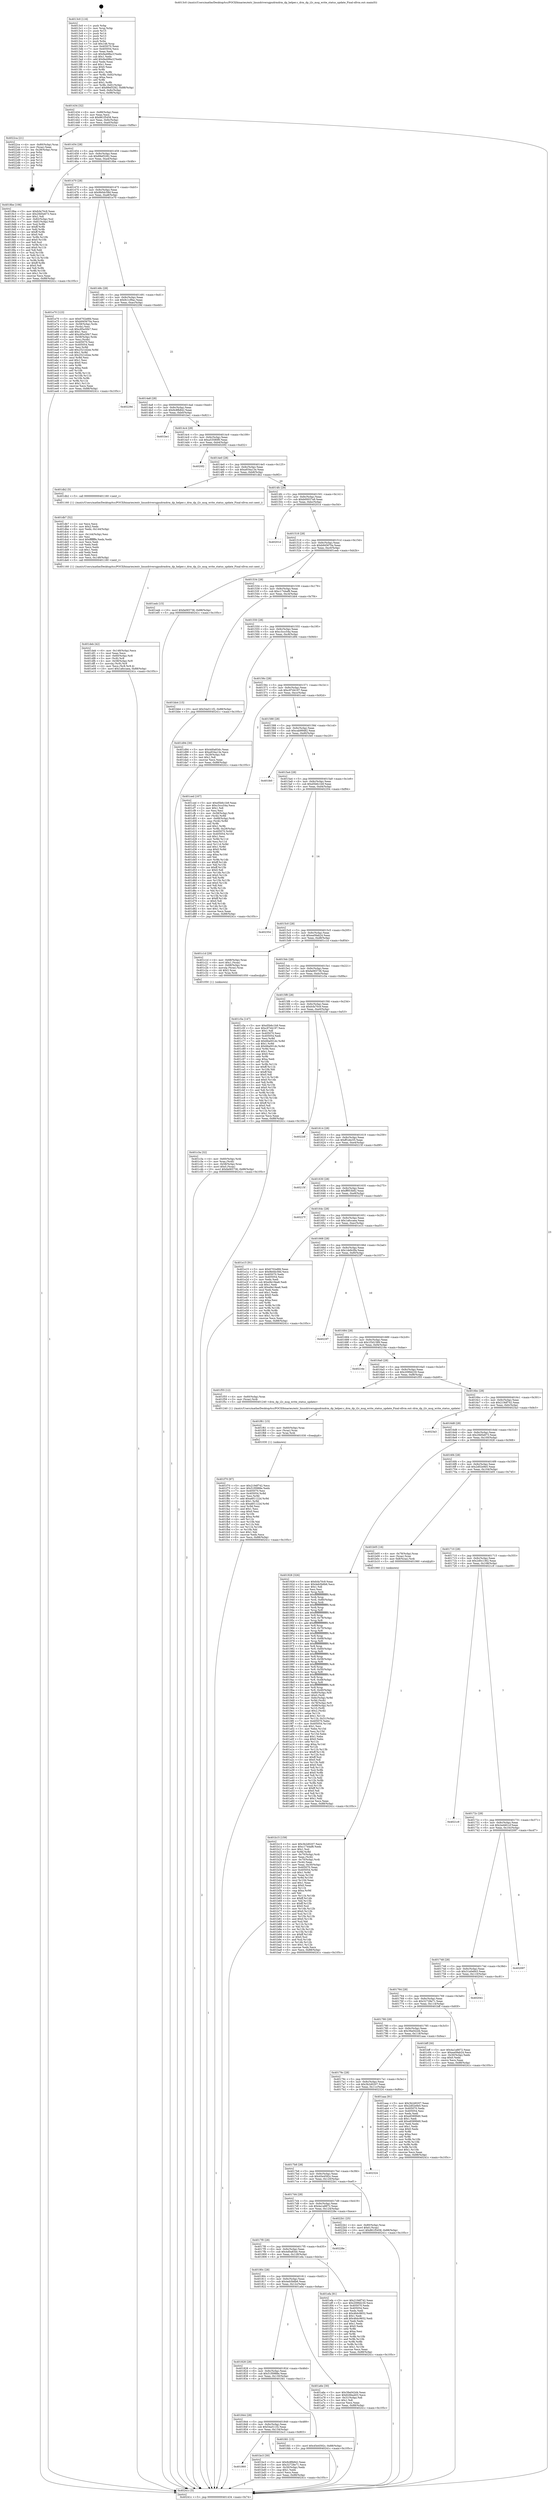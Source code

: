 digraph "0x4013c0" {
  label = "0x4013c0 (/mnt/c/Users/mathe/Desktop/tcc/POCII/binaries/extr_linuxdriversgpudrmdrm_dp_helper.c_drm_dp_i2c_msg_write_status_update_Final-ollvm.out::main(0))"
  labelloc = "t"
  node[shape=record]

  Entry [label="",width=0.3,height=0.3,shape=circle,fillcolor=black,style=filled]
  "0x401434" [label="{
     0x401434 [32]\l
     | [instrs]\l
     &nbsp;&nbsp;0x401434 \<+6\>: mov -0x88(%rbp),%eax\l
     &nbsp;&nbsp;0x40143a \<+2\>: mov %eax,%ecx\l
     &nbsp;&nbsp;0x40143c \<+6\>: sub $0x861f5458,%ecx\l
     &nbsp;&nbsp;0x401442 \<+6\>: mov %eax,-0x9c(%rbp)\l
     &nbsp;&nbsp;0x401448 \<+6\>: mov %ecx,-0xa0(%rbp)\l
     &nbsp;&nbsp;0x40144e \<+6\>: je 00000000004022ca \<main+0xf0a\>\l
  }"]
  "0x4022ca" [label="{
     0x4022ca [21]\l
     | [instrs]\l
     &nbsp;&nbsp;0x4022ca \<+4\>: mov -0x80(%rbp),%rax\l
     &nbsp;&nbsp;0x4022ce \<+2\>: mov (%rax),%eax\l
     &nbsp;&nbsp;0x4022d0 \<+4\>: lea -0x28(%rbp),%rsp\l
     &nbsp;&nbsp;0x4022d4 \<+1\>: pop %rbx\l
     &nbsp;&nbsp;0x4022d5 \<+2\>: pop %r12\l
     &nbsp;&nbsp;0x4022d7 \<+2\>: pop %r13\l
     &nbsp;&nbsp;0x4022d9 \<+2\>: pop %r14\l
     &nbsp;&nbsp;0x4022db \<+2\>: pop %r15\l
     &nbsp;&nbsp;0x4022dd \<+1\>: pop %rbp\l
     &nbsp;&nbsp;0x4022de \<+1\>: ret\l
  }"]
  "0x401454" [label="{
     0x401454 [28]\l
     | [instrs]\l
     &nbsp;&nbsp;0x401454 \<+5\>: jmp 0000000000401459 \<main+0x99\>\l
     &nbsp;&nbsp;0x401459 \<+6\>: mov -0x9c(%rbp),%eax\l
     &nbsp;&nbsp;0x40145f \<+5\>: sub $0x89ef3282,%eax\l
     &nbsp;&nbsp;0x401464 \<+6\>: mov %eax,-0xa4(%rbp)\l
     &nbsp;&nbsp;0x40146a \<+6\>: je 00000000004018be \<main+0x4fe\>\l
  }"]
  Exit [label="",width=0.3,height=0.3,shape=circle,fillcolor=black,style=filled,peripheries=2]
  "0x4018be" [label="{
     0x4018be [106]\l
     | [instrs]\l
     &nbsp;&nbsp;0x4018be \<+5\>: mov $0xfcfa70c9,%eax\l
     &nbsp;&nbsp;0x4018c3 \<+5\>: mov $0x29d5e673,%ecx\l
     &nbsp;&nbsp;0x4018c8 \<+2\>: mov $0x1,%dl\l
     &nbsp;&nbsp;0x4018ca \<+7\>: mov -0x82(%rbp),%sil\l
     &nbsp;&nbsp;0x4018d1 \<+7\>: mov -0x81(%rbp),%dil\l
     &nbsp;&nbsp;0x4018d8 \<+3\>: mov %sil,%r8b\l
     &nbsp;&nbsp;0x4018db \<+4\>: xor $0xff,%r8b\l
     &nbsp;&nbsp;0x4018df \<+3\>: mov %dil,%r9b\l
     &nbsp;&nbsp;0x4018e2 \<+4\>: xor $0xff,%r9b\l
     &nbsp;&nbsp;0x4018e6 \<+3\>: xor $0x0,%dl\l
     &nbsp;&nbsp;0x4018e9 \<+3\>: mov %r8b,%r10b\l
     &nbsp;&nbsp;0x4018ec \<+4\>: and $0x0,%r10b\l
     &nbsp;&nbsp;0x4018f0 \<+3\>: and %dl,%sil\l
     &nbsp;&nbsp;0x4018f3 \<+3\>: mov %r9b,%r11b\l
     &nbsp;&nbsp;0x4018f6 \<+4\>: and $0x0,%r11b\l
     &nbsp;&nbsp;0x4018fa \<+3\>: and %dl,%dil\l
     &nbsp;&nbsp;0x4018fd \<+3\>: or %sil,%r10b\l
     &nbsp;&nbsp;0x401900 \<+3\>: or %dil,%r11b\l
     &nbsp;&nbsp;0x401903 \<+3\>: xor %r11b,%r10b\l
     &nbsp;&nbsp;0x401906 \<+3\>: or %r9b,%r8b\l
     &nbsp;&nbsp;0x401909 \<+4\>: xor $0xff,%r8b\l
     &nbsp;&nbsp;0x40190d \<+3\>: or $0x0,%dl\l
     &nbsp;&nbsp;0x401910 \<+3\>: and %dl,%r8b\l
     &nbsp;&nbsp;0x401913 \<+3\>: or %r8b,%r10b\l
     &nbsp;&nbsp;0x401916 \<+4\>: test $0x1,%r10b\l
     &nbsp;&nbsp;0x40191a \<+3\>: cmovne %ecx,%eax\l
     &nbsp;&nbsp;0x40191d \<+6\>: mov %eax,-0x88(%rbp)\l
     &nbsp;&nbsp;0x401923 \<+5\>: jmp 000000000040241c \<main+0x105c\>\l
  }"]
  "0x401470" [label="{
     0x401470 [28]\l
     | [instrs]\l
     &nbsp;&nbsp;0x401470 \<+5\>: jmp 0000000000401475 \<main+0xb5\>\l
     &nbsp;&nbsp;0x401475 \<+6\>: mov -0x9c(%rbp),%eax\l
     &nbsp;&nbsp;0x40147b \<+5\>: sub $0x9b0dc58d,%eax\l
     &nbsp;&nbsp;0x401480 \<+6\>: mov %eax,-0xa8(%rbp)\l
     &nbsp;&nbsp;0x401486 \<+6\>: je 0000000000401e70 \<main+0xab0\>\l
  }"]
  "0x40241c" [label="{
     0x40241c [5]\l
     | [instrs]\l
     &nbsp;&nbsp;0x40241c \<+5\>: jmp 0000000000401434 \<main+0x74\>\l
  }"]
  "0x4013c0" [label="{
     0x4013c0 [116]\l
     | [instrs]\l
     &nbsp;&nbsp;0x4013c0 \<+1\>: push %rbp\l
     &nbsp;&nbsp;0x4013c1 \<+3\>: mov %rsp,%rbp\l
     &nbsp;&nbsp;0x4013c4 \<+2\>: push %r15\l
     &nbsp;&nbsp;0x4013c6 \<+2\>: push %r14\l
     &nbsp;&nbsp;0x4013c8 \<+2\>: push %r13\l
     &nbsp;&nbsp;0x4013ca \<+2\>: push %r12\l
     &nbsp;&nbsp;0x4013cc \<+1\>: push %rbx\l
     &nbsp;&nbsp;0x4013cd \<+7\>: sub $0x148,%rsp\l
     &nbsp;&nbsp;0x4013d4 \<+7\>: mov 0x405070,%eax\l
     &nbsp;&nbsp;0x4013db \<+7\>: mov 0x405054,%ecx\l
     &nbsp;&nbsp;0x4013e2 \<+2\>: mov %eax,%edx\l
     &nbsp;&nbsp;0x4013e4 \<+6\>: sub $0x9a498a1f,%edx\l
     &nbsp;&nbsp;0x4013ea \<+3\>: sub $0x1,%edx\l
     &nbsp;&nbsp;0x4013ed \<+6\>: add $0x9a498a1f,%edx\l
     &nbsp;&nbsp;0x4013f3 \<+3\>: imul %edx,%eax\l
     &nbsp;&nbsp;0x4013f6 \<+3\>: and $0x1,%eax\l
     &nbsp;&nbsp;0x4013f9 \<+3\>: cmp $0x0,%eax\l
     &nbsp;&nbsp;0x4013fc \<+4\>: sete %r8b\l
     &nbsp;&nbsp;0x401400 \<+4\>: and $0x1,%r8b\l
     &nbsp;&nbsp;0x401404 \<+7\>: mov %r8b,-0x82(%rbp)\l
     &nbsp;&nbsp;0x40140b \<+3\>: cmp $0xa,%ecx\l
     &nbsp;&nbsp;0x40140e \<+4\>: setl %r8b\l
     &nbsp;&nbsp;0x401412 \<+4\>: and $0x1,%r8b\l
     &nbsp;&nbsp;0x401416 \<+7\>: mov %r8b,-0x81(%rbp)\l
     &nbsp;&nbsp;0x40141d \<+10\>: movl $0x89ef3282,-0x88(%rbp)\l
     &nbsp;&nbsp;0x401427 \<+6\>: mov %edi,-0x8c(%rbp)\l
     &nbsp;&nbsp;0x40142d \<+7\>: mov %rsi,-0x98(%rbp)\l
  }"]
  "0x401f70" [label="{
     0x401f70 [97]\l
     | [instrs]\l
     &nbsp;&nbsp;0x401f70 \<+5\>: mov $0x219df742,%ecx\l
     &nbsp;&nbsp;0x401f75 \<+5\>: mov $0x51f0988e,%edx\l
     &nbsp;&nbsp;0x401f7a \<+7\>: mov 0x405070,%esi\l
     &nbsp;&nbsp;0x401f81 \<+8\>: mov 0x405054,%r8d\l
     &nbsp;&nbsp;0x401f89 \<+3\>: mov %esi,%r9d\l
     &nbsp;&nbsp;0x401f8c \<+7\>: add $0xa6f1122d,%r9d\l
     &nbsp;&nbsp;0x401f93 \<+4\>: sub $0x1,%r9d\l
     &nbsp;&nbsp;0x401f97 \<+7\>: sub $0xa6f1122d,%r9d\l
     &nbsp;&nbsp;0x401f9e \<+4\>: imul %r9d,%esi\l
     &nbsp;&nbsp;0x401fa2 \<+3\>: and $0x1,%esi\l
     &nbsp;&nbsp;0x401fa5 \<+3\>: cmp $0x0,%esi\l
     &nbsp;&nbsp;0x401fa8 \<+4\>: sete %r10b\l
     &nbsp;&nbsp;0x401fac \<+4\>: cmp $0xa,%r8d\l
     &nbsp;&nbsp;0x401fb0 \<+4\>: setl %r11b\l
     &nbsp;&nbsp;0x401fb4 \<+3\>: mov %r10b,%bl\l
     &nbsp;&nbsp;0x401fb7 \<+3\>: and %r11b,%bl\l
     &nbsp;&nbsp;0x401fba \<+3\>: xor %r11b,%r10b\l
     &nbsp;&nbsp;0x401fbd \<+3\>: or %r10b,%bl\l
     &nbsp;&nbsp;0x401fc0 \<+3\>: test $0x1,%bl\l
     &nbsp;&nbsp;0x401fc3 \<+3\>: cmovne %edx,%ecx\l
     &nbsp;&nbsp;0x401fc6 \<+6\>: mov %ecx,-0x88(%rbp)\l
     &nbsp;&nbsp;0x401fcc \<+5\>: jmp 000000000040241c \<main+0x105c\>\l
  }"]
  "0x401e70" [label="{
     0x401e70 [123]\l
     | [instrs]\l
     &nbsp;&nbsp;0x401e70 \<+5\>: mov $0x6702e8fd,%eax\l
     &nbsp;&nbsp;0x401e75 \<+5\>: mov $0xb945670a,%ecx\l
     &nbsp;&nbsp;0x401e7a \<+4\>: mov -0x58(%rbp),%rdx\l
     &nbsp;&nbsp;0x401e7e \<+2\>: mov (%rdx),%esi\l
     &nbsp;&nbsp;0x401e80 \<+6\>: sub $0xc85a30b7,%esi\l
     &nbsp;&nbsp;0x401e86 \<+3\>: add $0x1,%esi\l
     &nbsp;&nbsp;0x401e89 \<+6\>: add $0xc85a30b7,%esi\l
     &nbsp;&nbsp;0x401e8f \<+4\>: mov -0x58(%rbp),%rdx\l
     &nbsp;&nbsp;0x401e93 \<+2\>: mov %esi,(%rdx)\l
     &nbsp;&nbsp;0x401e95 \<+7\>: mov 0x405070,%esi\l
     &nbsp;&nbsp;0x401e9c \<+7\>: mov 0x405054,%edi\l
     &nbsp;&nbsp;0x401ea3 \<+3\>: mov %esi,%r8d\l
     &nbsp;&nbsp;0x401ea6 \<+7\>: add $0x2521d2ee,%r8d\l
     &nbsp;&nbsp;0x401ead \<+4\>: sub $0x1,%r8d\l
     &nbsp;&nbsp;0x401eb1 \<+7\>: sub $0x2521d2ee,%r8d\l
     &nbsp;&nbsp;0x401eb8 \<+4\>: imul %r8d,%esi\l
     &nbsp;&nbsp;0x401ebc \<+3\>: and $0x1,%esi\l
     &nbsp;&nbsp;0x401ebf \<+3\>: cmp $0x0,%esi\l
     &nbsp;&nbsp;0x401ec2 \<+4\>: sete %r9b\l
     &nbsp;&nbsp;0x401ec6 \<+3\>: cmp $0xa,%edi\l
     &nbsp;&nbsp;0x401ec9 \<+4\>: setl %r10b\l
     &nbsp;&nbsp;0x401ecd \<+3\>: mov %r9b,%r11b\l
     &nbsp;&nbsp;0x401ed0 \<+3\>: and %r10b,%r11b\l
     &nbsp;&nbsp;0x401ed3 \<+3\>: xor %r10b,%r9b\l
     &nbsp;&nbsp;0x401ed6 \<+3\>: or %r9b,%r11b\l
     &nbsp;&nbsp;0x401ed9 \<+4\>: test $0x1,%r11b\l
     &nbsp;&nbsp;0x401edd \<+3\>: cmovne %ecx,%eax\l
     &nbsp;&nbsp;0x401ee0 \<+6\>: mov %eax,-0x88(%rbp)\l
     &nbsp;&nbsp;0x401ee6 \<+5\>: jmp 000000000040241c \<main+0x105c\>\l
  }"]
  "0x40148c" [label="{
     0x40148c [28]\l
     | [instrs]\l
     &nbsp;&nbsp;0x40148c \<+5\>: jmp 0000000000401491 \<main+0xd1\>\l
     &nbsp;&nbsp;0x401491 \<+6\>: mov -0x9c(%rbp),%eax\l
     &nbsp;&nbsp;0x401497 \<+5\>: sub $0x9c1cf9ac,%eax\l
     &nbsp;&nbsp;0x40149c \<+6\>: mov %eax,-0xac(%rbp)\l
     &nbsp;&nbsp;0x4014a2 \<+6\>: je 000000000040229d \<main+0xedd\>\l
  }"]
  "0x401f61" [label="{
     0x401f61 [15]\l
     | [instrs]\l
     &nbsp;&nbsp;0x401f61 \<+4\>: mov -0x60(%rbp),%rax\l
     &nbsp;&nbsp;0x401f65 \<+3\>: mov (%rax),%rax\l
     &nbsp;&nbsp;0x401f68 \<+3\>: mov %rax,%rdi\l
     &nbsp;&nbsp;0x401f6b \<+5\>: call 0000000000401030 \<free@plt\>\l
     | [calls]\l
     &nbsp;&nbsp;0x401030 \{1\} (unknown)\l
  }"]
  "0x40229d" [label="{
     0x40229d\l
  }", style=dashed]
  "0x4014a8" [label="{
     0x4014a8 [28]\l
     | [instrs]\l
     &nbsp;&nbsp;0x4014a8 \<+5\>: jmp 00000000004014ad \<main+0xed\>\l
     &nbsp;&nbsp;0x4014ad \<+6\>: mov -0x9c(%rbp),%eax\l
     &nbsp;&nbsp;0x4014b3 \<+5\>: sub $0x9c8fb842,%eax\l
     &nbsp;&nbsp;0x4014b8 \<+6\>: mov %eax,-0xb0(%rbp)\l
     &nbsp;&nbsp;0x4014be \<+6\>: je 0000000000401be1 \<main+0x821\>\l
  }"]
  "0x401deb" [label="{
     0x401deb [42]\l
     | [instrs]\l
     &nbsp;&nbsp;0x401deb \<+6\>: mov -0x148(%rbp),%ecx\l
     &nbsp;&nbsp;0x401df1 \<+3\>: imul %eax,%ecx\l
     &nbsp;&nbsp;0x401df4 \<+4\>: mov -0x60(%rbp),%r8\l
     &nbsp;&nbsp;0x401df8 \<+3\>: mov (%r8),%r8\l
     &nbsp;&nbsp;0x401dfb \<+4\>: mov -0x58(%rbp),%r9\l
     &nbsp;&nbsp;0x401dff \<+3\>: movslq (%r9),%r9\l
     &nbsp;&nbsp;0x401e02 \<+4\>: mov %ecx,(%r8,%r9,4)\l
     &nbsp;&nbsp;0x401e06 \<+10\>: movl $0x1a6ccaea,-0x88(%rbp)\l
     &nbsp;&nbsp;0x401e10 \<+5\>: jmp 000000000040241c \<main+0x105c\>\l
  }"]
  "0x401be1" [label="{
     0x401be1\l
  }", style=dashed]
  "0x4014c4" [label="{
     0x4014c4 [28]\l
     | [instrs]\l
     &nbsp;&nbsp;0x4014c4 \<+5\>: jmp 00000000004014c9 \<main+0x109\>\l
     &nbsp;&nbsp;0x4014c9 \<+6\>: mov -0x9c(%rbp),%eax\l
     &nbsp;&nbsp;0x4014cf \<+5\>: sub $0xa53580f0,%eax\l
     &nbsp;&nbsp;0x4014d4 \<+6\>: mov %eax,-0xb4(%rbp)\l
     &nbsp;&nbsp;0x4014da \<+6\>: je 00000000004020f2 \<main+0xd32\>\l
  }"]
  "0x401db7" [label="{
     0x401db7 [52]\l
     | [instrs]\l
     &nbsp;&nbsp;0x401db7 \<+2\>: xor %ecx,%ecx\l
     &nbsp;&nbsp;0x401db9 \<+5\>: mov $0x2,%edx\l
     &nbsp;&nbsp;0x401dbe \<+6\>: mov %edx,-0x144(%rbp)\l
     &nbsp;&nbsp;0x401dc4 \<+1\>: cltd\l
     &nbsp;&nbsp;0x401dc5 \<+6\>: mov -0x144(%rbp),%esi\l
     &nbsp;&nbsp;0x401dcb \<+2\>: idiv %esi\l
     &nbsp;&nbsp;0x401dcd \<+6\>: imul $0xfffffffe,%edx,%edx\l
     &nbsp;&nbsp;0x401dd3 \<+2\>: mov %ecx,%edi\l
     &nbsp;&nbsp;0x401dd5 \<+2\>: sub %edx,%edi\l
     &nbsp;&nbsp;0x401dd7 \<+2\>: mov %ecx,%edx\l
     &nbsp;&nbsp;0x401dd9 \<+3\>: sub $0x1,%edx\l
     &nbsp;&nbsp;0x401ddc \<+2\>: add %edx,%edi\l
     &nbsp;&nbsp;0x401dde \<+2\>: sub %edi,%ecx\l
     &nbsp;&nbsp;0x401de0 \<+6\>: mov %ecx,-0x148(%rbp)\l
     &nbsp;&nbsp;0x401de6 \<+5\>: call 0000000000401160 \<next_i\>\l
     | [calls]\l
     &nbsp;&nbsp;0x401160 \{1\} (/mnt/c/Users/mathe/Desktop/tcc/POCII/binaries/extr_linuxdriversgpudrmdrm_dp_helper.c_drm_dp_i2c_msg_write_status_update_Final-ollvm.out::next_i)\l
  }"]
  "0x4020f2" [label="{
     0x4020f2\l
  }", style=dashed]
  "0x4014e0" [label="{
     0x4014e0 [28]\l
     | [instrs]\l
     &nbsp;&nbsp;0x4014e0 \<+5\>: jmp 00000000004014e5 \<main+0x125\>\l
     &nbsp;&nbsp;0x4014e5 \<+6\>: mov -0x9c(%rbp),%eax\l
     &nbsp;&nbsp;0x4014eb \<+5\>: sub $0xa934a13e,%eax\l
     &nbsp;&nbsp;0x4014f0 \<+6\>: mov %eax,-0xb8(%rbp)\l
     &nbsp;&nbsp;0x4014f6 \<+6\>: je 0000000000401db2 \<main+0x9f2\>\l
  }"]
  "0x401c3a" [label="{
     0x401c3a [32]\l
     | [instrs]\l
     &nbsp;&nbsp;0x401c3a \<+4\>: mov -0x60(%rbp),%rdi\l
     &nbsp;&nbsp;0x401c3e \<+3\>: mov %rax,(%rdi)\l
     &nbsp;&nbsp;0x401c41 \<+4\>: mov -0x58(%rbp),%rax\l
     &nbsp;&nbsp;0x401c45 \<+6\>: movl $0x0,(%rax)\l
     &nbsp;&nbsp;0x401c4b \<+10\>: movl $0xfa065736,-0x88(%rbp)\l
     &nbsp;&nbsp;0x401c55 \<+5\>: jmp 000000000040241c \<main+0x105c\>\l
  }"]
  "0x401db2" [label="{
     0x401db2 [5]\l
     | [instrs]\l
     &nbsp;&nbsp;0x401db2 \<+5\>: call 0000000000401160 \<next_i\>\l
     | [calls]\l
     &nbsp;&nbsp;0x401160 \{1\} (/mnt/c/Users/mathe/Desktop/tcc/POCII/binaries/extr_linuxdriversgpudrmdrm_dp_helper.c_drm_dp_i2c_msg_write_status_update_Final-ollvm.out::next_i)\l
  }"]
  "0x4014fc" [label="{
     0x4014fc [28]\l
     | [instrs]\l
     &nbsp;&nbsp;0x4014fc \<+5\>: jmp 0000000000401501 \<main+0x141\>\l
     &nbsp;&nbsp;0x401501 \<+6\>: mov -0x9c(%rbp),%eax\l
     &nbsp;&nbsp;0x401507 \<+5\>: sub $0xb00037a9,%eax\l
     &nbsp;&nbsp;0x40150c \<+6\>: mov %eax,-0xbc(%rbp)\l
     &nbsp;&nbsp;0x401512 \<+6\>: je 000000000040201d \<main+0xc5d\>\l
  }"]
  "0x401860" [label="{
     0x401860\l
  }", style=dashed]
  "0x40201d" [label="{
     0x40201d\l
  }", style=dashed]
  "0x401518" [label="{
     0x401518 [28]\l
     | [instrs]\l
     &nbsp;&nbsp;0x401518 \<+5\>: jmp 000000000040151d \<main+0x15d\>\l
     &nbsp;&nbsp;0x40151d \<+6\>: mov -0x9c(%rbp),%eax\l
     &nbsp;&nbsp;0x401523 \<+5\>: sub $0xb945670a,%eax\l
     &nbsp;&nbsp;0x401528 \<+6\>: mov %eax,-0xc0(%rbp)\l
     &nbsp;&nbsp;0x40152e \<+6\>: je 0000000000401eeb \<main+0xb2b\>\l
  }"]
  "0x401bc3" [label="{
     0x401bc3 [30]\l
     | [instrs]\l
     &nbsp;&nbsp;0x401bc3 \<+5\>: mov $0x9c8fb842,%eax\l
     &nbsp;&nbsp;0x401bc8 \<+5\>: mov $0x32728e71,%ecx\l
     &nbsp;&nbsp;0x401bcd \<+3\>: mov -0x30(%rbp),%edx\l
     &nbsp;&nbsp;0x401bd0 \<+3\>: cmp $0x1,%edx\l
     &nbsp;&nbsp;0x401bd3 \<+3\>: cmovl %ecx,%eax\l
     &nbsp;&nbsp;0x401bd6 \<+6\>: mov %eax,-0x88(%rbp)\l
     &nbsp;&nbsp;0x401bdc \<+5\>: jmp 000000000040241c \<main+0x105c\>\l
  }"]
  "0x401eeb" [label="{
     0x401eeb [15]\l
     | [instrs]\l
     &nbsp;&nbsp;0x401eeb \<+10\>: movl $0xfa065736,-0x88(%rbp)\l
     &nbsp;&nbsp;0x401ef5 \<+5\>: jmp 000000000040241c \<main+0x105c\>\l
  }"]
  "0x401534" [label="{
     0x401534 [28]\l
     | [instrs]\l
     &nbsp;&nbsp;0x401534 \<+5\>: jmp 0000000000401539 \<main+0x179\>\l
     &nbsp;&nbsp;0x401539 \<+6\>: mov -0x9c(%rbp),%eax\l
     &nbsp;&nbsp;0x40153f \<+5\>: sub $0xc1744af8,%eax\l
     &nbsp;&nbsp;0x401544 \<+6\>: mov %eax,-0xc4(%rbp)\l
     &nbsp;&nbsp;0x40154a \<+6\>: je 0000000000401bb4 \<main+0x7f4\>\l
  }"]
  "0x401844" [label="{
     0x401844 [28]\l
     | [instrs]\l
     &nbsp;&nbsp;0x401844 \<+5\>: jmp 0000000000401849 \<main+0x489\>\l
     &nbsp;&nbsp;0x401849 \<+6\>: mov -0x9c(%rbp),%eax\l
     &nbsp;&nbsp;0x40184f \<+5\>: sub $0x54a511f2,%eax\l
     &nbsp;&nbsp;0x401854 \<+6\>: mov %eax,-0x134(%rbp)\l
     &nbsp;&nbsp;0x40185a \<+6\>: je 0000000000401bc3 \<main+0x803\>\l
  }"]
  "0x401bb4" [label="{
     0x401bb4 [15]\l
     | [instrs]\l
     &nbsp;&nbsp;0x401bb4 \<+10\>: movl $0x54a511f2,-0x88(%rbp)\l
     &nbsp;&nbsp;0x401bbe \<+5\>: jmp 000000000040241c \<main+0x105c\>\l
  }"]
  "0x401550" [label="{
     0x401550 [28]\l
     | [instrs]\l
     &nbsp;&nbsp;0x401550 \<+5\>: jmp 0000000000401555 \<main+0x195\>\l
     &nbsp;&nbsp;0x401555 \<+6\>: mov -0x9c(%rbp),%eax\l
     &nbsp;&nbsp;0x40155b \<+5\>: sub $0xc3ccc54a,%eax\l
     &nbsp;&nbsp;0x401560 \<+6\>: mov %eax,-0xc8(%rbp)\l
     &nbsp;&nbsp;0x401566 \<+6\>: je 0000000000401d94 \<main+0x9d4\>\l
  }"]
  "0x401fd1" [label="{
     0x401fd1 [15]\l
     | [instrs]\l
     &nbsp;&nbsp;0x401fd1 \<+10\>: movl $0x45e4592c,-0x88(%rbp)\l
     &nbsp;&nbsp;0x401fdb \<+5\>: jmp 000000000040241c \<main+0x105c\>\l
  }"]
  "0x401d94" [label="{
     0x401d94 [30]\l
     | [instrs]\l
     &nbsp;&nbsp;0x401d94 \<+5\>: mov $0x4d0a83dc,%eax\l
     &nbsp;&nbsp;0x401d99 \<+5\>: mov $0xa934a13e,%ecx\l
     &nbsp;&nbsp;0x401d9e \<+3\>: mov -0x29(%rbp),%dl\l
     &nbsp;&nbsp;0x401da1 \<+3\>: test $0x1,%dl\l
     &nbsp;&nbsp;0x401da4 \<+3\>: cmovne %ecx,%eax\l
     &nbsp;&nbsp;0x401da7 \<+6\>: mov %eax,-0x88(%rbp)\l
     &nbsp;&nbsp;0x401dad \<+5\>: jmp 000000000040241c \<main+0x105c\>\l
  }"]
  "0x40156c" [label="{
     0x40156c [28]\l
     | [instrs]\l
     &nbsp;&nbsp;0x40156c \<+5\>: jmp 0000000000401571 \<main+0x1b1\>\l
     &nbsp;&nbsp;0x401571 \<+6\>: mov -0x9c(%rbp),%eax\l
     &nbsp;&nbsp;0x401577 \<+5\>: sub $0xc97d4197,%eax\l
     &nbsp;&nbsp;0x40157c \<+6\>: mov %eax,-0xcc(%rbp)\l
     &nbsp;&nbsp;0x401582 \<+6\>: je 0000000000401ced \<main+0x92d\>\l
  }"]
  "0x401b15" [label="{
     0x401b15 [159]\l
     | [instrs]\l
     &nbsp;&nbsp;0x401b15 \<+5\>: mov $0x3b2d0207,%ecx\l
     &nbsp;&nbsp;0x401b1a \<+5\>: mov $0xc1744af8,%edx\l
     &nbsp;&nbsp;0x401b1f \<+3\>: mov $0x1,%sil\l
     &nbsp;&nbsp;0x401b22 \<+3\>: xor %r8d,%r8d\l
     &nbsp;&nbsp;0x401b25 \<+4\>: mov -0x70(%rbp),%rdi\l
     &nbsp;&nbsp;0x401b29 \<+2\>: mov %eax,(%rdi)\l
     &nbsp;&nbsp;0x401b2b \<+4\>: mov -0x70(%rbp),%rdi\l
     &nbsp;&nbsp;0x401b2f \<+2\>: mov (%rdi),%eax\l
     &nbsp;&nbsp;0x401b31 \<+3\>: mov %eax,-0x30(%rbp)\l
     &nbsp;&nbsp;0x401b34 \<+7\>: mov 0x405070,%eax\l
     &nbsp;&nbsp;0x401b3b \<+8\>: mov 0x405054,%r9d\l
     &nbsp;&nbsp;0x401b43 \<+4\>: sub $0x1,%r8d\l
     &nbsp;&nbsp;0x401b47 \<+3\>: mov %eax,%r10d\l
     &nbsp;&nbsp;0x401b4a \<+3\>: add %r8d,%r10d\l
     &nbsp;&nbsp;0x401b4d \<+4\>: imul %r10d,%eax\l
     &nbsp;&nbsp;0x401b51 \<+3\>: and $0x1,%eax\l
     &nbsp;&nbsp;0x401b54 \<+3\>: cmp $0x0,%eax\l
     &nbsp;&nbsp;0x401b57 \<+4\>: sete %r11b\l
     &nbsp;&nbsp;0x401b5b \<+4\>: cmp $0xa,%r9d\l
     &nbsp;&nbsp;0x401b5f \<+3\>: setl %bl\l
     &nbsp;&nbsp;0x401b62 \<+3\>: mov %r11b,%r14b\l
     &nbsp;&nbsp;0x401b65 \<+4\>: xor $0xff,%r14b\l
     &nbsp;&nbsp;0x401b69 \<+3\>: mov %bl,%r15b\l
     &nbsp;&nbsp;0x401b6c \<+4\>: xor $0xff,%r15b\l
     &nbsp;&nbsp;0x401b70 \<+4\>: xor $0x0,%sil\l
     &nbsp;&nbsp;0x401b74 \<+3\>: mov %r14b,%r12b\l
     &nbsp;&nbsp;0x401b77 \<+4\>: and $0x0,%r12b\l
     &nbsp;&nbsp;0x401b7b \<+3\>: and %sil,%r11b\l
     &nbsp;&nbsp;0x401b7e \<+3\>: mov %r15b,%r13b\l
     &nbsp;&nbsp;0x401b81 \<+4\>: and $0x0,%r13b\l
     &nbsp;&nbsp;0x401b85 \<+3\>: and %sil,%bl\l
     &nbsp;&nbsp;0x401b88 \<+3\>: or %r11b,%r12b\l
     &nbsp;&nbsp;0x401b8b \<+3\>: or %bl,%r13b\l
     &nbsp;&nbsp;0x401b8e \<+3\>: xor %r13b,%r12b\l
     &nbsp;&nbsp;0x401b91 \<+3\>: or %r15b,%r14b\l
     &nbsp;&nbsp;0x401b94 \<+4\>: xor $0xff,%r14b\l
     &nbsp;&nbsp;0x401b98 \<+4\>: or $0x0,%sil\l
     &nbsp;&nbsp;0x401b9c \<+3\>: and %sil,%r14b\l
     &nbsp;&nbsp;0x401b9f \<+3\>: or %r14b,%r12b\l
     &nbsp;&nbsp;0x401ba2 \<+4\>: test $0x1,%r12b\l
     &nbsp;&nbsp;0x401ba6 \<+3\>: cmovne %edx,%ecx\l
     &nbsp;&nbsp;0x401ba9 \<+6\>: mov %ecx,-0x88(%rbp)\l
     &nbsp;&nbsp;0x401baf \<+5\>: jmp 000000000040241c \<main+0x105c\>\l
  }"]
  "0x401ced" [label="{
     0x401ced [167]\l
     | [instrs]\l
     &nbsp;&nbsp;0x401ced \<+5\>: mov $0xd5b6c1b9,%eax\l
     &nbsp;&nbsp;0x401cf2 \<+5\>: mov $0xc3ccc54a,%ecx\l
     &nbsp;&nbsp;0x401cf7 \<+2\>: mov $0x1,%dl\l
     &nbsp;&nbsp;0x401cf9 \<+2\>: xor %esi,%esi\l
     &nbsp;&nbsp;0x401cfb \<+4\>: mov -0x58(%rbp),%rdi\l
     &nbsp;&nbsp;0x401cff \<+3\>: mov (%rdi),%r8d\l
     &nbsp;&nbsp;0x401d02 \<+4\>: mov -0x68(%rbp),%rdi\l
     &nbsp;&nbsp;0x401d06 \<+3\>: cmp (%rdi),%r8d\l
     &nbsp;&nbsp;0x401d09 \<+4\>: setl %r9b\l
     &nbsp;&nbsp;0x401d0d \<+4\>: and $0x1,%r9b\l
     &nbsp;&nbsp;0x401d11 \<+4\>: mov %r9b,-0x29(%rbp)\l
     &nbsp;&nbsp;0x401d15 \<+8\>: mov 0x405070,%r8d\l
     &nbsp;&nbsp;0x401d1d \<+8\>: mov 0x405054,%r10d\l
     &nbsp;&nbsp;0x401d25 \<+3\>: sub $0x1,%esi\l
     &nbsp;&nbsp;0x401d28 \<+3\>: mov %r8d,%r11d\l
     &nbsp;&nbsp;0x401d2b \<+3\>: add %esi,%r11d\l
     &nbsp;&nbsp;0x401d2e \<+4\>: imul %r11d,%r8d\l
     &nbsp;&nbsp;0x401d32 \<+4\>: and $0x1,%r8d\l
     &nbsp;&nbsp;0x401d36 \<+4\>: cmp $0x0,%r8d\l
     &nbsp;&nbsp;0x401d3a \<+4\>: sete %r9b\l
     &nbsp;&nbsp;0x401d3e \<+4\>: cmp $0xa,%r10d\l
     &nbsp;&nbsp;0x401d42 \<+3\>: setl %bl\l
     &nbsp;&nbsp;0x401d45 \<+3\>: mov %r9b,%r14b\l
     &nbsp;&nbsp;0x401d48 \<+4\>: xor $0xff,%r14b\l
     &nbsp;&nbsp;0x401d4c \<+3\>: mov %bl,%r15b\l
     &nbsp;&nbsp;0x401d4f \<+4\>: xor $0xff,%r15b\l
     &nbsp;&nbsp;0x401d53 \<+3\>: xor $0x0,%dl\l
     &nbsp;&nbsp;0x401d56 \<+3\>: mov %r14b,%r12b\l
     &nbsp;&nbsp;0x401d59 \<+4\>: and $0x0,%r12b\l
     &nbsp;&nbsp;0x401d5d \<+3\>: and %dl,%r9b\l
     &nbsp;&nbsp;0x401d60 \<+3\>: mov %r15b,%r13b\l
     &nbsp;&nbsp;0x401d63 \<+4\>: and $0x0,%r13b\l
     &nbsp;&nbsp;0x401d67 \<+2\>: and %dl,%bl\l
     &nbsp;&nbsp;0x401d69 \<+3\>: or %r9b,%r12b\l
     &nbsp;&nbsp;0x401d6c \<+3\>: or %bl,%r13b\l
     &nbsp;&nbsp;0x401d6f \<+3\>: xor %r13b,%r12b\l
     &nbsp;&nbsp;0x401d72 \<+3\>: or %r15b,%r14b\l
     &nbsp;&nbsp;0x401d75 \<+4\>: xor $0xff,%r14b\l
     &nbsp;&nbsp;0x401d79 \<+3\>: or $0x0,%dl\l
     &nbsp;&nbsp;0x401d7c \<+3\>: and %dl,%r14b\l
     &nbsp;&nbsp;0x401d7f \<+3\>: or %r14b,%r12b\l
     &nbsp;&nbsp;0x401d82 \<+4\>: test $0x1,%r12b\l
     &nbsp;&nbsp;0x401d86 \<+3\>: cmovne %ecx,%eax\l
     &nbsp;&nbsp;0x401d89 \<+6\>: mov %eax,-0x88(%rbp)\l
     &nbsp;&nbsp;0x401d8f \<+5\>: jmp 000000000040241c \<main+0x105c\>\l
  }"]
  "0x401588" [label="{
     0x401588 [28]\l
     | [instrs]\l
     &nbsp;&nbsp;0x401588 \<+5\>: jmp 000000000040158d \<main+0x1cd\>\l
     &nbsp;&nbsp;0x40158d \<+6\>: mov -0x9c(%rbp),%eax\l
     &nbsp;&nbsp;0x401593 \<+5\>: sub $0xcab99482,%eax\l
     &nbsp;&nbsp;0x401598 \<+6\>: mov %eax,-0xd0(%rbp)\l
     &nbsp;&nbsp;0x40159e \<+6\>: je 0000000000401fe0 \<main+0xc20\>\l
  }"]
  "0x401828" [label="{
     0x401828 [28]\l
     | [instrs]\l
     &nbsp;&nbsp;0x401828 \<+5\>: jmp 000000000040182d \<main+0x46d\>\l
     &nbsp;&nbsp;0x40182d \<+6\>: mov -0x9c(%rbp),%eax\l
     &nbsp;&nbsp;0x401833 \<+5\>: sub $0x51f0988e,%eax\l
     &nbsp;&nbsp;0x401838 \<+6\>: mov %eax,-0x130(%rbp)\l
     &nbsp;&nbsp;0x40183e \<+6\>: je 0000000000401fd1 \<main+0xc11\>\l
  }"]
  "0x401fe0" [label="{
     0x401fe0\l
  }", style=dashed]
  "0x4015a4" [label="{
     0x4015a4 [28]\l
     | [instrs]\l
     &nbsp;&nbsp;0x4015a4 \<+5\>: jmp 00000000004015a9 \<main+0x1e9\>\l
     &nbsp;&nbsp;0x4015a9 \<+6\>: mov -0x9c(%rbp),%eax\l
     &nbsp;&nbsp;0x4015af \<+5\>: sub $0xd5b6c1b9,%eax\l
     &nbsp;&nbsp;0x4015b4 \<+6\>: mov %eax,-0xd4(%rbp)\l
     &nbsp;&nbsp;0x4015ba \<+6\>: je 0000000000402354 \<main+0xf94\>\l
  }"]
  "0x401a6e" [label="{
     0x401a6e [30]\l
     | [instrs]\l
     &nbsp;&nbsp;0x401a6e \<+5\>: mov $0x39a042d4,%eax\l
     &nbsp;&nbsp;0x401a73 \<+5\>: mov $0x626ba403,%ecx\l
     &nbsp;&nbsp;0x401a78 \<+3\>: mov -0x31(%rbp),%dl\l
     &nbsp;&nbsp;0x401a7b \<+3\>: test $0x1,%dl\l
     &nbsp;&nbsp;0x401a7e \<+3\>: cmovne %ecx,%eax\l
     &nbsp;&nbsp;0x401a81 \<+6\>: mov %eax,-0x88(%rbp)\l
     &nbsp;&nbsp;0x401a87 \<+5\>: jmp 000000000040241c \<main+0x105c\>\l
  }"]
  "0x402354" [label="{
     0x402354\l
  }", style=dashed]
  "0x4015c0" [label="{
     0x4015c0 [28]\l
     | [instrs]\l
     &nbsp;&nbsp;0x4015c0 \<+5\>: jmp 00000000004015c5 \<main+0x205\>\l
     &nbsp;&nbsp;0x4015c5 \<+6\>: mov -0x9c(%rbp),%eax\l
     &nbsp;&nbsp;0x4015cb \<+5\>: sub $0xea09ab24,%eax\l
     &nbsp;&nbsp;0x4015d0 \<+6\>: mov %eax,-0xd8(%rbp)\l
     &nbsp;&nbsp;0x4015d6 \<+6\>: je 0000000000401c1d \<main+0x85d\>\l
  }"]
  "0x40180c" [label="{
     0x40180c [28]\l
     | [instrs]\l
     &nbsp;&nbsp;0x40180c \<+5\>: jmp 0000000000401811 \<main+0x451\>\l
     &nbsp;&nbsp;0x401811 \<+6\>: mov -0x9c(%rbp),%eax\l
     &nbsp;&nbsp;0x401817 \<+5\>: sub $0x4eb5b6b6,%eax\l
     &nbsp;&nbsp;0x40181c \<+6\>: mov %eax,-0x12c(%rbp)\l
     &nbsp;&nbsp;0x401822 \<+6\>: je 0000000000401a6e \<main+0x6ae\>\l
  }"]
  "0x401c1d" [label="{
     0x401c1d [29]\l
     | [instrs]\l
     &nbsp;&nbsp;0x401c1d \<+4\>: mov -0x68(%rbp),%rax\l
     &nbsp;&nbsp;0x401c21 \<+6\>: movl $0x1,(%rax)\l
     &nbsp;&nbsp;0x401c27 \<+4\>: mov -0x68(%rbp),%rax\l
     &nbsp;&nbsp;0x401c2b \<+3\>: movslq (%rax),%rax\l
     &nbsp;&nbsp;0x401c2e \<+4\>: shl $0x2,%rax\l
     &nbsp;&nbsp;0x401c32 \<+3\>: mov %rax,%rdi\l
     &nbsp;&nbsp;0x401c35 \<+5\>: call 0000000000401050 \<malloc@plt\>\l
     | [calls]\l
     &nbsp;&nbsp;0x401050 \{1\} (unknown)\l
  }"]
  "0x4015dc" [label="{
     0x4015dc [28]\l
     | [instrs]\l
     &nbsp;&nbsp;0x4015dc \<+5\>: jmp 00000000004015e1 \<main+0x221\>\l
     &nbsp;&nbsp;0x4015e1 \<+6\>: mov -0x9c(%rbp),%eax\l
     &nbsp;&nbsp;0x4015e7 \<+5\>: sub $0xfa065736,%eax\l
     &nbsp;&nbsp;0x4015ec \<+6\>: mov %eax,-0xdc(%rbp)\l
     &nbsp;&nbsp;0x4015f2 \<+6\>: je 0000000000401c5a \<main+0x89a\>\l
  }"]
  "0x401efa" [label="{
     0x401efa [91]\l
     | [instrs]\l
     &nbsp;&nbsp;0x401efa \<+5\>: mov $0x219df742,%eax\l
     &nbsp;&nbsp;0x401eff \<+5\>: mov $0x2099d230,%ecx\l
     &nbsp;&nbsp;0x401f04 \<+7\>: mov 0x405070,%edx\l
     &nbsp;&nbsp;0x401f0b \<+7\>: mov 0x405054,%esi\l
     &nbsp;&nbsp;0x401f12 \<+2\>: mov %edx,%edi\l
     &nbsp;&nbsp;0x401f14 \<+6\>: sub $0x46dc9652,%edi\l
     &nbsp;&nbsp;0x401f1a \<+3\>: sub $0x1,%edi\l
     &nbsp;&nbsp;0x401f1d \<+6\>: add $0x46dc9652,%edi\l
     &nbsp;&nbsp;0x401f23 \<+3\>: imul %edi,%edx\l
     &nbsp;&nbsp;0x401f26 \<+3\>: and $0x1,%edx\l
     &nbsp;&nbsp;0x401f29 \<+3\>: cmp $0x0,%edx\l
     &nbsp;&nbsp;0x401f2c \<+4\>: sete %r8b\l
     &nbsp;&nbsp;0x401f30 \<+3\>: cmp $0xa,%esi\l
     &nbsp;&nbsp;0x401f33 \<+4\>: setl %r9b\l
     &nbsp;&nbsp;0x401f37 \<+3\>: mov %r8b,%r10b\l
     &nbsp;&nbsp;0x401f3a \<+3\>: and %r9b,%r10b\l
     &nbsp;&nbsp;0x401f3d \<+3\>: xor %r9b,%r8b\l
     &nbsp;&nbsp;0x401f40 \<+3\>: or %r8b,%r10b\l
     &nbsp;&nbsp;0x401f43 \<+4\>: test $0x1,%r10b\l
     &nbsp;&nbsp;0x401f47 \<+3\>: cmovne %ecx,%eax\l
     &nbsp;&nbsp;0x401f4a \<+6\>: mov %eax,-0x88(%rbp)\l
     &nbsp;&nbsp;0x401f50 \<+5\>: jmp 000000000040241c \<main+0x105c\>\l
  }"]
  "0x401c5a" [label="{
     0x401c5a [147]\l
     | [instrs]\l
     &nbsp;&nbsp;0x401c5a \<+5\>: mov $0xd5b6c1b9,%eax\l
     &nbsp;&nbsp;0x401c5f \<+5\>: mov $0xc97d4197,%ecx\l
     &nbsp;&nbsp;0x401c64 \<+2\>: mov $0x1,%dl\l
     &nbsp;&nbsp;0x401c66 \<+7\>: mov 0x405070,%esi\l
     &nbsp;&nbsp;0x401c6d \<+7\>: mov 0x405054,%edi\l
     &nbsp;&nbsp;0x401c74 \<+3\>: mov %esi,%r8d\l
     &nbsp;&nbsp;0x401c77 \<+7\>: add $0x66a001dc,%r8d\l
     &nbsp;&nbsp;0x401c7e \<+4\>: sub $0x1,%r8d\l
     &nbsp;&nbsp;0x401c82 \<+7\>: sub $0x66a001dc,%r8d\l
     &nbsp;&nbsp;0x401c89 \<+4\>: imul %r8d,%esi\l
     &nbsp;&nbsp;0x401c8d \<+3\>: and $0x1,%esi\l
     &nbsp;&nbsp;0x401c90 \<+3\>: cmp $0x0,%esi\l
     &nbsp;&nbsp;0x401c93 \<+4\>: sete %r9b\l
     &nbsp;&nbsp;0x401c97 \<+3\>: cmp $0xa,%edi\l
     &nbsp;&nbsp;0x401c9a \<+4\>: setl %r10b\l
     &nbsp;&nbsp;0x401c9e \<+3\>: mov %r9b,%r11b\l
     &nbsp;&nbsp;0x401ca1 \<+4\>: xor $0xff,%r11b\l
     &nbsp;&nbsp;0x401ca5 \<+3\>: mov %r10b,%bl\l
     &nbsp;&nbsp;0x401ca8 \<+3\>: xor $0xff,%bl\l
     &nbsp;&nbsp;0x401cab \<+3\>: xor $0x0,%dl\l
     &nbsp;&nbsp;0x401cae \<+3\>: mov %r11b,%r14b\l
     &nbsp;&nbsp;0x401cb1 \<+4\>: and $0x0,%r14b\l
     &nbsp;&nbsp;0x401cb5 \<+3\>: and %dl,%r9b\l
     &nbsp;&nbsp;0x401cb8 \<+3\>: mov %bl,%r15b\l
     &nbsp;&nbsp;0x401cbb \<+4\>: and $0x0,%r15b\l
     &nbsp;&nbsp;0x401cbf \<+3\>: and %dl,%r10b\l
     &nbsp;&nbsp;0x401cc2 \<+3\>: or %r9b,%r14b\l
     &nbsp;&nbsp;0x401cc5 \<+3\>: or %r10b,%r15b\l
     &nbsp;&nbsp;0x401cc8 \<+3\>: xor %r15b,%r14b\l
     &nbsp;&nbsp;0x401ccb \<+3\>: or %bl,%r11b\l
     &nbsp;&nbsp;0x401cce \<+4\>: xor $0xff,%r11b\l
     &nbsp;&nbsp;0x401cd2 \<+3\>: or $0x0,%dl\l
     &nbsp;&nbsp;0x401cd5 \<+3\>: and %dl,%r11b\l
     &nbsp;&nbsp;0x401cd8 \<+3\>: or %r11b,%r14b\l
     &nbsp;&nbsp;0x401cdb \<+4\>: test $0x1,%r14b\l
     &nbsp;&nbsp;0x401cdf \<+3\>: cmovne %ecx,%eax\l
     &nbsp;&nbsp;0x401ce2 \<+6\>: mov %eax,-0x88(%rbp)\l
     &nbsp;&nbsp;0x401ce8 \<+5\>: jmp 000000000040241c \<main+0x105c\>\l
  }"]
  "0x4015f8" [label="{
     0x4015f8 [28]\l
     | [instrs]\l
     &nbsp;&nbsp;0x4015f8 \<+5\>: jmp 00000000004015fd \<main+0x23d\>\l
     &nbsp;&nbsp;0x4015fd \<+6\>: mov -0x9c(%rbp),%eax\l
     &nbsp;&nbsp;0x401603 \<+5\>: sub $0xfcfa70c9,%eax\l
     &nbsp;&nbsp;0x401608 \<+6\>: mov %eax,-0xe0(%rbp)\l
     &nbsp;&nbsp;0x40160e \<+6\>: je 00000000004022df \<main+0xf1f\>\l
  }"]
  "0x4017f0" [label="{
     0x4017f0 [28]\l
     | [instrs]\l
     &nbsp;&nbsp;0x4017f0 \<+5\>: jmp 00000000004017f5 \<main+0x435\>\l
     &nbsp;&nbsp;0x4017f5 \<+6\>: mov -0x9c(%rbp),%eax\l
     &nbsp;&nbsp;0x4017fb \<+5\>: sub $0x4d0a83dc,%eax\l
     &nbsp;&nbsp;0x401800 \<+6\>: mov %eax,-0x128(%rbp)\l
     &nbsp;&nbsp;0x401806 \<+6\>: je 0000000000401efa \<main+0xb3a\>\l
  }"]
  "0x4022df" [label="{
     0x4022df\l
  }", style=dashed]
  "0x401614" [label="{
     0x401614 [28]\l
     | [instrs]\l
     &nbsp;&nbsp;0x401614 \<+5\>: jmp 0000000000401619 \<main+0x259\>\l
     &nbsp;&nbsp;0x401619 \<+6\>: mov -0x9c(%rbp),%eax\l
     &nbsp;&nbsp;0x40161f \<+5\>: sub $0xff1ebc55,%eax\l
     &nbsp;&nbsp;0x401624 \<+6\>: mov %eax,-0xe4(%rbp)\l
     &nbsp;&nbsp;0x40162a \<+6\>: je 000000000040215f \<main+0xd9f\>\l
  }"]
  "0x40228e" [label="{
     0x40228e\l
  }", style=dashed]
  "0x40215f" [label="{
     0x40215f\l
  }", style=dashed]
  "0x401630" [label="{
     0x401630 [28]\l
     | [instrs]\l
     &nbsp;&nbsp;0x401630 \<+5\>: jmp 0000000000401635 \<main+0x275\>\l
     &nbsp;&nbsp;0x401635 \<+6\>: mov -0x9c(%rbp),%eax\l
     &nbsp;&nbsp;0x40163b \<+5\>: sub $0xff953b82,%eax\l
     &nbsp;&nbsp;0x401640 \<+6\>: mov %eax,-0xe8(%rbp)\l
     &nbsp;&nbsp;0x401646 \<+6\>: je 000000000040227f \<main+0xebf\>\l
  }"]
  "0x4017d4" [label="{
     0x4017d4 [28]\l
     | [instrs]\l
     &nbsp;&nbsp;0x4017d4 \<+5\>: jmp 00000000004017d9 \<main+0x419\>\l
     &nbsp;&nbsp;0x4017d9 \<+6\>: mov -0x9c(%rbp),%eax\l
     &nbsp;&nbsp;0x4017df \<+5\>: sub $0x4a1a8872,%eax\l
     &nbsp;&nbsp;0x4017e4 \<+6\>: mov %eax,-0x124(%rbp)\l
     &nbsp;&nbsp;0x4017ea \<+6\>: je 000000000040228e \<main+0xece\>\l
  }"]
  "0x40227f" [label="{
     0x40227f\l
  }", style=dashed]
  "0x40164c" [label="{
     0x40164c [28]\l
     | [instrs]\l
     &nbsp;&nbsp;0x40164c \<+5\>: jmp 0000000000401651 \<main+0x291\>\l
     &nbsp;&nbsp;0x401651 \<+6\>: mov -0x9c(%rbp),%eax\l
     &nbsp;&nbsp;0x401657 \<+5\>: sub $0x1a6ccaea,%eax\l
     &nbsp;&nbsp;0x40165c \<+6\>: mov %eax,-0xec(%rbp)\l
     &nbsp;&nbsp;0x401662 \<+6\>: je 0000000000401e15 \<main+0xa55\>\l
  }"]
  "0x4022b1" [label="{
     0x4022b1 [25]\l
     | [instrs]\l
     &nbsp;&nbsp;0x4022b1 \<+4\>: mov -0x80(%rbp),%rax\l
     &nbsp;&nbsp;0x4022b5 \<+6\>: movl $0x0,(%rax)\l
     &nbsp;&nbsp;0x4022bb \<+10\>: movl $0x861f5458,-0x88(%rbp)\l
     &nbsp;&nbsp;0x4022c5 \<+5\>: jmp 000000000040241c \<main+0x105c\>\l
  }"]
  "0x401e15" [label="{
     0x401e15 [91]\l
     | [instrs]\l
     &nbsp;&nbsp;0x401e15 \<+5\>: mov $0x6702e8fd,%eax\l
     &nbsp;&nbsp;0x401e1a \<+5\>: mov $0x9b0dc58d,%ecx\l
     &nbsp;&nbsp;0x401e1f \<+7\>: mov 0x405070,%edx\l
     &nbsp;&nbsp;0x401e26 \<+7\>: mov 0x405054,%esi\l
     &nbsp;&nbsp;0x401e2d \<+2\>: mov %edx,%edi\l
     &nbsp;&nbsp;0x401e2f \<+6\>: sub $0xe9e19ea6,%edi\l
     &nbsp;&nbsp;0x401e35 \<+3\>: sub $0x1,%edi\l
     &nbsp;&nbsp;0x401e38 \<+6\>: add $0xe9e19ea6,%edi\l
     &nbsp;&nbsp;0x401e3e \<+3\>: imul %edi,%edx\l
     &nbsp;&nbsp;0x401e41 \<+3\>: and $0x1,%edx\l
     &nbsp;&nbsp;0x401e44 \<+3\>: cmp $0x0,%edx\l
     &nbsp;&nbsp;0x401e47 \<+4\>: sete %r8b\l
     &nbsp;&nbsp;0x401e4b \<+3\>: cmp $0xa,%esi\l
     &nbsp;&nbsp;0x401e4e \<+4\>: setl %r9b\l
     &nbsp;&nbsp;0x401e52 \<+3\>: mov %r8b,%r10b\l
     &nbsp;&nbsp;0x401e55 \<+3\>: and %r9b,%r10b\l
     &nbsp;&nbsp;0x401e58 \<+3\>: xor %r9b,%r8b\l
     &nbsp;&nbsp;0x401e5b \<+3\>: or %r8b,%r10b\l
     &nbsp;&nbsp;0x401e5e \<+4\>: test $0x1,%r10b\l
     &nbsp;&nbsp;0x401e62 \<+3\>: cmovne %ecx,%eax\l
     &nbsp;&nbsp;0x401e65 \<+6\>: mov %eax,-0x88(%rbp)\l
     &nbsp;&nbsp;0x401e6b \<+5\>: jmp 000000000040241c \<main+0x105c\>\l
  }"]
  "0x401668" [label="{
     0x401668 [28]\l
     | [instrs]\l
     &nbsp;&nbsp;0x401668 \<+5\>: jmp 000000000040166d \<main+0x2ad\>\l
     &nbsp;&nbsp;0x40166d \<+6\>: mov -0x9c(%rbp),%eax\l
     &nbsp;&nbsp;0x401673 \<+5\>: sub $0x1de9c0fa,%eax\l
     &nbsp;&nbsp;0x401678 \<+6\>: mov %eax,-0xf0(%rbp)\l
     &nbsp;&nbsp;0x40167e \<+6\>: je 00000000004023f7 \<main+0x1037\>\l
  }"]
  "0x4017b8" [label="{
     0x4017b8 [28]\l
     | [instrs]\l
     &nbsp;&nbsp;0x4017b8 \<+5\>: jmp 00000000004017bd \<main+0x3fd\>\l
     &nbsp;&nbsp;0x4017bd \<+6\>: mov -0x9c(%rbp),%eax\l
     &nbsp;&nbsp;0x4017c3 \<+5\>: sub $0x45e4592c,%eax\l
     &nbsp;&nbsp;0x4017c8 \<+6\>: mov %eax,-0x120(%rbp)\l
     &nbsp;&nbsp;0x4017ce \<+6\>: je 00000000004022b1 \<main+0xef1\>\l
  }"]
  "0x4023f7" [label="{
     0x4023f7\l
  }", style=dashed]
  "0x401684" [label="{
     0x401684 [28]\l
     | [instrs]\l
     &nbsp;&nbsp;0x401684 \<+5\>: jmp 0000000000401689 \<main+0x2c9\>\l
     &nbsp;&nbsp;0x401689 \<+6\>: mov -0x9c(%rbp),%eax\l
     &nbsp;&nbsp;0x40168f \<+5\>: sub $0x1f3d1589,%eax\l
     &nbsp;&nbsp;0x401694 \<+6\>: mov %eax,-0xf4(%rbp)\l
     &nbsp;&nbsp;0x40169a \<+6\>: je 000000000040216e \<main+0xdae\>\l
  }"]
  "0x402324" [label="{
     0x402324\l
  }", style=dashed]
  "0x40216e" [label="{
     0x40216e\l
  }", style=dashed]
  "0x4016a0" [label="{
     0x4016a0 [28]\l
     | [instrs]\l
     &nbsp;&nbsp;0x4016a0 \<+5\>: jmp 00000000004016a5 \<main+0x2e5\>\l
     &nbsp;&nbsp;0x4016a5 \<+6\>: mov -0x9c(%rbp),%eax\l
     &nbsp;&nbsp;0x4016ab \<+5\>: sub $0x2099d230,%eax\l
     &nbsp;&nbsp;0x4016b0 \<+6\>: mov %eax,-0xf8(%rbp)\l
     &nbsp;&nbsp;0x4016b6 \<+6\>: je 0000000000401f55 \<main+0xb95\>\l
  }"]
  "0x40179c" [label="{
     0x40179c [28]\l
     | [instrs]\l
     &nbsp;&nbsp;0x40179c \<+5\>: jmp 00000000004017a1 \<main+0x3e1\>\l
     &nbsp;&nbsp;0x4017a1 \<+6\>: mov -0x9c(%rbp),%eax\l
     &nbsp;&nbsp;0x4017a7 \<+5\>: sub $0x3b2d0207,%eax\l
     &nbsp;&nbsp;0x4017ac \<+6\>: mov %eax,-0x11c(%rbp)\l
     &nbsp;&nbsp;0x4017b2 \<+6\>: je 0000000000402324 \<main+0xf64\>\l
  }"]
  "0x401f55" [label="{
     0x401f55 [12]\l
     | [instrs]\l
     &nbsp;&nbsp;0x401f55 \<+4\>: mov -0x60(%rbp),%rax\l
     &nbsp;&nbsp;0x401f59 \<+3\>: mov (%rax),%rdi\l
     &nbsp;&nbsp;0x401f5c \<+5\>: call 0000000000401240 \<drm_dp_i2c_msg_write_status_update\>\l
     | [calls]\l
     &nbsp;&nbsp;0x401240 \{1\} (/mnt/c/Users/mathe/Desktop/tcc/POCII/binaries/extr_linuxdriversgpudrmdrm_dp_helper.c_drm_dp_i2c_msg_write_status_update_Final-ollvm.out::drm_dp_i2c_msg_write_status_update)\l
  }"]
  "0x4016bc" [label="{
     0x4016bc [28]\l
     | [instrs]\l
     &nbsp;&nbsp;0x4016bc \<+5\>: jmp 00000000004016c1 \<main+0x301\>\l
     &nbsp;&nbsp;0x4016c1 \<+6\>: mov -0x9c(%rbp),%eax\l
     &nbsp;&nbsp;0x4016c7 \<+5\>: sub $0x219df742,%eax\l
     &nbsp;&nbsp;0x4016cc \<+6\>: mov %eax,-0xfc(%rbp)\l
     &nbsp;&nbsp;0x4016d2 \<+6\>: je 00000000004023a3 \<main+0xfe3\>\l
  }"]
  "0x401aaa" [label="{
     0x401aaa [91]\l
     | [instrs]\l
     &nbsp;&nbsp;0x401aaa \<+5\>: mov $0x3b2d0207,%eax\l
     &nbsp;&nbsp;0x401aaf \<+5\>: mov $0x2d02e9e5,%ecx\l
     &nbsp;&nbsp;0x401ab4 \<+7\>: mov 0x405070,%edx\l
     &nbsp;&nbsp;0x401abb \<+7\>: mov 0x405054,%esi\l
     &nbsp;&nbsp;0x401ac2 \<+2\>: mov %edx,%edi\l
     &nbsp;&nbsp;0x401ac4 \<+6\>: sub $0xe65899d0,%edi\l
     &nbsp;&nbsp;0x401aca \<+3\>: sub $0x1,%edi\l
     &nbsp;&nbsp;0x401acd \<+6\>: add $0xe65899d0,%edi\l
     &nbsp;&nbsp;0x401ad3 \<+3\>: imul %edi,%edx\l
     &nbsp;&nbsp;0x401ad6 \<+3\>: and $0x1,%edx\l
     &nbsp;&nbsp;0x401ad9 \<+3\>: cmp $0x0,%edx\l
     &nbsp;&nbsp;0x401adc \<+4\>: sete %r8b\l
     &nbsp;&nbsp;0x401ae0 \<+3\>: cmp $0xa,%esi\l
     &nbsp;&nbsp;0x401ae3 \<+4\>: setl %r9b\l
     &nbsp;&nbsp;0x401ae7 \<+3\>: mov %r8b,%r10b\l
     &nbsp;&nbsp;0x401aea \<+3\>: and %r9b,%r10b\l
     &nbsp;&nbsp;0x401aed \<+3\>: xor %r9b,%r8b\l
     &nbsp;&nbsp;0x401af0 \<+3\>: or %r8b,%r10b\l
     &nbsp;&nbsp;0x401af3 \<+4\>: test $0x1,%r10b\l
     &nbsp;&nbsp;0x401af7 \<+3\>: cmovne %ecx,%eax\l
     &nbsp;&nbsp;0x401afa \<+6\>: mov %eax,-0x88(%rbp)\l
     &nbsp;&nbsp;0x401b00 \<+5\>: jmp 000000000040241c \<main+0x105c\>\l
  }"]
  "0x4023a3" [label="{
     0x4023a3\l
  }", style=dashed]
  "0x4016d8" [label="{
     0x4016d8 [28]\l
     | [instrs]\l
     &nbsp;&nbsp;0x4016d8 \<+5\>: jmp 00000000004016dd \<main+0x31d\>\l
     &nbsp;&nbsp;0x4016dd \<+6\>: mov -0x9c(%rbp),%eax\l
     &nbsp;&nbsp;0x4016e3 \<+5\>: sub $0x29d5e673,%eax\l
     &nbsp;&nbsp;0x4016e8 \<+6\>: mov %eax,-0x100(%rbp)\l
     &nbsp;&nbsp;0x4016ee \<+6\>: je 0000000000401928 \<main+0x568\>\l
  }"]
  "0x401780" [label="{
     0x401780 [28]\l
     | [instrs]\l
     &nbsp;&nbsp;0x401780 \<+5\>: jmp 0000000000401785 \<main+0x3c5\>\l
     &nbsp;&nbsp;0x401785 \<+6\>: mov -0x9c(%rbp),%eax\l
     &nbsp;&nbsp;0x40178b \<+5\>: sub $0x39a042d4,%eax\l
     &nbsp;&nbsp;0x401790 \<+6\>: mov %eax,-0x118(%rbp)\l
     &nbsp;&nbsp;0x401796 \<+6\>: je 0000000000401aaa \<main+0x6ea\>\l
  }"]
  "0x401928" [label="{
     0x401928 [326]\l
     | [instrs]\l
     &nbsp;&nbsp;0x401928 \<+5\>: mov $0xfcfa70c9,%eax\l
     &nbsp;&nbsp;0x40192d \<+5\>: mov $0x4eb5b6b6,%ecx\l
     &nbsp;&nbsp;0x401932 \<+2\>: mov $0x1,%dl\l
     &nbsp;&nbsp;0x401934 \<+2\>: xor %esi,%esi\l
     &nbsp;&nbsp;0x401936 \<+3\>: mov %rsp,%rdi\l
     &nbsp;&nbsp;0x401939 \<+4\>: add $0xfffffffffffffff0,%rdi\l
     &nbsp;&nbsp;0x40193d \<+3\>: mov %rdi,%rsp\l
     &nbsp;&nbsp;0x401940 \<+4\>: mov %rdi,-0x80(%rbp)\l
     &nbsp;&nbsp;0x401944 \<+3\>: mov %rsp,%rdi\l
     &nbsp;&nbsp;0x401947 \<+4\>: add $0xfffffffffffffff0,%rdi\l
     &nbsp;&nbsp;0x40194b \<+3\>: mov %rdi,%rsp\l
     &nbsp;&nbsp;0x40194e \<+3\>: mov %rsp,%r8\l
     &nbsp;&nbsp;0x401951 \<+4\>: add $0xfffffffffffffff0,%r8\l
     &nbsp;&nbsp;0x401955 \<+3\>: mov %r8,%rsp\l
     &nbsp;&nbsp;0x401958 \<+4\>: mov %r8,-0x78(%rbp)\l
     &nbsp;&nbsp;0x40195c \<+3\>: mov %rsp,%r8\l
     &nbsp;&nbsp;0x40195f \<+4\>: add $0xfffffffffffffff0,%r8\l
     &nbsp;&nbsp;0x401963 \<+3\>: mov %r8,%rsp\l
     &nbsp;&nbsp;0x401966 \<+4\>: mov %r8,-0x70(%rbp)\l
     &nbsp;&nbsp;0x40196a \<+3\>: mov %rsp,%r8\l
     &nbsp;&nbsp;0x40196d \<+4\>: add $0xfffffffffffffff0,%r8\l
     &nbsp;&nbsp;0x401971 \<+3\>: mov %r8,%rsp\l
     &nbsp;&nbsp;0x401974 \<+4\>: mov %r8,-0x68(%rbp)\l
     &nbsp;&nbsp;0x401978 \<+3\>: mov %rsp,%r8\l
     &nbsp;&nbsp;0x40197b \<+4\>: add $0xfffffffffffffff0,%r8\l
     &nbsp;&nbsp;0x40197f \<+3\>: mov %r8,%rsp\l
     &nbsp;&nbsp;0x401982 \<+4\>: mov %r8,-0x60(%rbp)\l
     &nbsp;&nbsp;0x401986 \<+3\>: mov %rsp,%r8\l
     &nbsp;&nbsp;0x401989 \<+4\>: add $0xfffffffffffffff0,%r8\l
     &nbsp;&nbsp;0x40198d \<+3\>: mov %r8,%rsp\l
     &nbsp;&nbsp;0x401990 \<+4\>: mov %r8,-0x58(%rbp)\l
     &nbsp;&nbsp;0x401994 \<+3\>: mov %rsp,%r8\l
     &nbsp;&nbsp;0x401997 \<+4\>: add $0xfffffffffffffff0,%r8\l
     &nbsp;&nbsp;0x40199b \<+3\>: mov %r8,%rsp\l
     &nbsp;&nbsp;0x40199e \<+4\>: mov %r8,-0x50(%rbp)\l
     &nbsp;&nbsp;0x4019a2 \<+3\>: mov %rsp,%r8\l
     &nbsp;&nbsp;0x4019a5 \<+4\>: add $0xfffffffffffffff0,%r8\l
     &nbsp;&nbsp;0x4019a9 \<+3\>: mov %r8,%rsp\l
     &nbsp;&nbsp;0x4019ac \<+4\>: mov %r8,-0x48(%rbp)\l
     &nbsp;&nbsp;0x4019b0 \<+3\>: mov %rsp,%r8\l
     &nbsp;&nbsp;0x4019b3 \<+4\>: add $0xfffffffffffffff0,%r8\l
     &nbsp;&nbsp;0x4019b7 \<+3\>: mov %r8,%rsp\l
     &nbsp;&nbsp;0x4019ba \<+4\>: mov %r8,-0x40(%rbp)\l
     &nbsp;&nbsp;0x4019be \<+4\>: mov -0x80(%rbp),%r8\l
     &nbsp;&nbsp;0x4019c2 \<+7\>: movl $0x0,(%r8)\l
     &nbsp;&nbsp;0x4019c9 \<+7\>: mov -0x8c(%rbp),%r9d\l
     &nbsp;&nbsp;0x4019d0 \<+3\>: mov %r9d,(%rdi)\l
     &nbsp;&nbsp;0x4019d3 \<+4\>: mov -0x78(%rbp),%r8\l
     &nbsp;&nbsp;0x4019d7 \<+7\>: mov -0x98(%rbp),%r10\l
     &nbsp;&nbsp;0x4019de \<+3\>: mov %r10,(%r8)\l
     &nbsp;&nbsp;0x4019e1 \<+3\>: cmpl $0x2,(%rdi)\l
     &nbsp;&nbsp;0x4019e4 \<+4\>: setne %r11b\l
     &nbsp;&nbsp;0x4019e8 \<+4\>: and $0x1,%r11b\l
     &nbsp;&nbsp;0x4019ec \<+4\>: mov %r11b,-0x31(%rbp)\l
     &nbsp;&nbsp;0x4019f0 \<+7\>: mov 0x405070,%ebx\l
     &nbsp;&nbsp;0x4019f7 \<+8\>: mov 0x405054,%r14d\l
     &nbsp;&nbsp;0x4019ff \<+3\>: sub $0x1,%esi\l
     &nbsp;&nbsp;0x401a02 \<+3\>: mov %ebx,%r15d\l
     &nbsp;&nbsp;0x401a05 \<+3\>: add %esi,%r15d\l
     &nbsp;&nbsp;0x401a08 \<+4\>: imul %r15d,%ebx\l
     &nbsp;&nbsp;0x401a0c \<+3\>: and $0x1,%ebx\l
     &nbsp;&nbsp;0x401a0f \<+3\>: cmp $0x0,%ebx\l
     &nbsp;&nbsp;0x401a12 \<+4\>: sete %r11b\l
     &nbsp;&nbsp;0x401a16 \<+4\>: cmp $0xa,%r14d\l
     &nbsp;&nbsp;0x401a1a \<+4\>: setl %r12b\l
     &nbsp;&nbsp;0x401a1e \<+3\>: mov %r11b,%r13b\l
     &nbsp;&nbsp;0x401a21 \<+4\>: xor $0xff,%r13b\l
     &nbsp;&nbsp;0x401a25 \<+3\>: mov %r12b,%sil\l
     &nbsp;&nbsp;0x401a28 \<+4\>: xor $0xff,%sil\l
     &nbsp;&nbsp;0x401a2c \<+3\>: xor $0x0,%dl\l
     &nbsp;&nbsp;0x401a2f \<+3\>: mov %r13b,%dil\l
     &nbsp;&nbsp;0x401a32 \<+4\>: and $0x0,%dil\l
     &nbsp;&nbsp;0x401a36 \<+3\>: and %dl,%r11b\l
     &nbsp;&nbsp;0x401a39 \<+3\>: mov %sil,%r8b\l
     &nbsp;&nbsp;0x401a3c \<+4\>: and $0x0,%r8b\l
     &nbsp;&nbsp;0x401a40 \<+3\>: and %dl,%r12b\l
     &nbsp;&nbsp;0x401a43 \<+3\>: or %r11b,%dil\l
     &nbsp;&nbsp;0x401a46 \<+3\>: or %r12b,%r8b\l
     &nbsp;&nbsp;0x401a49 \<+3\>: xor %r8b,%dil\l
     &nbsp;&nbsp;0x401a4c \<+3\>: or %sil,%r13b\l
     &nbsp;&nbsp;0x401a4f \<+4\>: xor $0xff,%r13b\l
     &nbsp;&nbsp;0x401a53 \<+3\>: or $0x0,%dl\l
     &nbsp;&nbsp;0x401a56 \<+3\>: and %dl,%r13b\l
     &nbsp;&nbsp;0x401a59 \<+3\>: or %r13b,%dil\l
     &nbsp;&nbsp;0x401a5c \<+4\>: test $0x1,%dil\l
     &nbsp;&nbsp;0x401a60 \<+3\>: cmovne %ecx,%eax\l
     &nbsp;&nbsp;0x401a63 \<+6\>: mov %eax,-0x88(%rbp)\l
     &nbsp;&nbsp;0x401a69 \<+5\>: jmp 000000000040241c \<main+0x105c\>\l
  }"]
  "0x4016f4" [label="{
     0x4016f4 [28]\l
     | [instrs]\l
     &nbsp;&nbsp;0x4016f4 \<+5\>: jmp 00000000004016f9 \<main+0x339\>\l
     &nbsp;&nbsp;0x4016f9 \<+6\>: mov -0x9c(%rbp),%eax\l
     &nbsp;&nbsp;0x4016ff \<+5\>: sub $0x2d02e9e5,%eax\l
     &nbsp;&nbsp;0x401704 \<+6\>: mov %eax,-0x104(%rbp)\l
     &nbsp;&nbsp;0x40170a \<+6\>: je 0000000000401b05 \<main+0x745\>\l
  }"]
  "0x401bff" [label="{
     0x401bff [30]\l
     | [instrs]\l
     &nbsp;&nbsp;0x401bff \<+5\>: mov $0x4a1a8872,%eax\l
     &nbsp;&nbsp;0x401c04 \<+5\>: mov $0xea09ab24,%ecx\l
     &nbsp;&nbsp;0x401c09 \<+3\>: mov -0x30(%rbp),%edx\l
     &nbsp;&nbsp;0x401c0c \<+3\>: cmp $0x0,%edx\l
     &nbsp;&nbsp;0x401c0f \<+3\>: cmove %ecx,%eax\l
     &nbsp;&nbsp;0x401c12 \<+6\>: mov %eax,-0x88(%rbp)\l
     &nbsp;&nbsp;0x401c18 \<+5\>: jmp 000000000040241c \<main+0x105c\>\l
  }"]
  "0x401764" [label="{
     0x401764 [28]\l
     | [instrs]\l
     &nbsp;&nbsp;0x401764 \<+5\>: jmp 0000000000401769 \<main+0x3a9\>\l
     &nbsp;&nbsp;0x401769 \<+6\>: mov -0x9c(%rbp),%eax\l
     &nbsp;&nbsp;0x40176f \<+5\>: sub $0x32728e71,%eax\l
     &nbsp;&nbsp;0x401774 \<+6\>: mov %eax,-0x114(%rbp)\l
     &nbsp;&nbsp;0x40177a \<+6\>: je 0000000000401bff \<main+0x83f\>\l
  }"]
  "0x401b05" [label="{
     0x401b05 [16]\l
     | [instrs]\l
     &nbsp;&nbsp;0x401b05 \<+4\>: mov -0x78(%rbp),%rax\l
     &nbsp;&nbsp;0x401b09 \<+3\>: mov (%rax),%rax\l
     &nbsp;&nbsp;0x401b0c \<+4\>: mov 0x8(%rax),%rdi\l
     &nbsp;&nbsp;0x401b10 \<+5\>: call 0000000000401060 \<atoi@plt\>\l
     | [calls]\l
     &nbsp;&nbsp;0x401060 \{1\} (unknown)\l
  }"]
  "0x401710" [label="{
     0x401710 [28]\l
     | [instrs]\l
     &nbsp;&nbsp;0x401710 \<+5\>: jmp 0000000000401715 \<main+0x355\>\l
     &nbsp;&nbsp;0x401715 \<+6\>: mov -0x9c(%rbp),%eax\l
     &nbsp;&nbsp;0x40171b \<+5\>: sub $0x2d0c1362,%eax\l
     &nbsp;&nbsp;0x401720 \<+6\>: mov %eax,-0x108(%rbp)\l
     &nbsp;&nbsp;0x401726 \<+6\>: je 00000000004021c9 \<main+0xe09\>\l
  }"]
  "0x402041" [label="{
     0x402041\l
  }", style=dashed]
  "0x4021c9" [label="{
     0x4021c9\l
  }", style=dashed]
  "0x40172c" [label="{
     0x40172c [28]\l
     | [instrs]\l
     &nbsp;&nbsp;0x40172c \<+5\>: jmp 0000000000401731 \<main+0x371\>\l
     &nbsp;&nbsp;0x401731 \<+6\>: mov -0x9c(%rbp),%eax\l
     &nbsp;&nbsp;0x401737 \<+5\>: sub $0x2ed461cf,%eax\l
     &nbsp;&nbsp;0x40173c \<+6\>: mov %eax,-0x10c(%rbp)\l
     &nbsp;&nbsp;0x401742 \<+6\>: je 0000000000402097 \<main+0xcd7\>\l
  }"]
  "0x401748" [label="{
     0x401748 [28]\l
     | [instrs]\l
     &nbsp;&nbsp;0x401748 \<+5\>: jmp 000000000040174d \<main+0x38d\>\l
     &nbsp;&nbsp;0x40174d \<+6\>: mov -0x9c(%rbp),%eax\l
     &nbsp;&nbsp;0x401753 \<+5\>: sub $0x31a0e843,%eax\l
     &nbsp;&nbsp;0x401758 \<+6\>: mov %eax,-0x110(%rbp)\l
     &nbsp;&nbsp;0x40175e \<+6\>: je 0000000000402041 \<main+0xc81\>\l
  }"]
  "0x402097" [label="{
     0x402097\l
  }", style=dashed]
  Entry -> "0x4013c0" [label=" 1"]
  "0x401434" -> "0x4022ca" [label=" 1"]
  "0x401434" -> "0x401454" [label=" 23"]
  "0x4022ca" -> Exit [label=" 1"]
  "0x401454" -> "0x4018be" [label=" 1"]
  "0x401454" -> "0x401470" [label=" 22"]
  "0x4018be" -> "0x40241c" [label=" 1"]
  "0x4013c0" -> "0x401434" [label=" 1"]
  "0x40241c" -> "0x401434" [label=" 23"]
  "0x4022b1" -> "0x40241c" [label=" 1"]
  "0x401470" -> "0x401e70" [label=" 1"]
  "0x401470" -> "0x40148c" [label=" 21"]
  "0x401fd1" -> "0x40241c" [label=" 1"]
  "0x40148c" -> "0x40229d" [label=" 0"]
  "0x40148c" -> "0x4014a8" [label=" 21"]
  "0x401f70" -> "0x40241c" [label=" 1"]
  "0x4014a8" -> "0x401be1" [label=" 0"]
  "0x4014a8" -> "0x4014c4" [label=" 21"]
  "0x401f61" -> "0x401f70" [label=" 1"]
  "0x4014c4" -> "0x4020f2" [label=" 0"]
  "0x4014c4" -> "0x4014e0" [label=" 21"]
  "0x401f55" -> "0x401f61" [label=" 1"]
  "0x4014e0" -> "0x401db2" [label=" 1"]
  "0x4014e0" -> "0x4014fc" [label=" 20"]
  "0x401efa" -> "0x40241c" [label=" 1"]
  "0x4014fc" -> "0x40201d" [label=" 0"]
  "0x4014fc" -> "0x401518" [label=" 20"]
  "0x401eeb" -> "0x40241c" [label=" 1"]
  "0x401518" -> "0x401eeb" [label=" 1"]
  "0x401518" -> "0x401534" [label=" 19"]
  "0x401e70" -> "0x40241c" [label=" 1"]
  "0x401534" -> "0x401bb4" [label=" 1"]
  "0x401534" -> "0x401550" [label=" 18"]
  "0x401deb" -> "0x40241c" [label=" 1"]
  "0x401550" -> "0x401d94" [label=" 2"]
  "0x401550" -> "0x40156c" [label=" 16"]
  "0x401db7" -> "0x401deb" [label=" 1"]
  "0x40156c" -> "0x401ced" [label=" 2"]
  "0x40156c" -> "0x401588" [label=" 14"]
  "0x401d94" -> "0x40241c" [label=" 2"]
  "0x401588" -> "0x401fe0" [label=" 0"]
  "0x401588" -> "0x4015a4" [label=" 14"]
  "0x401ced" -> "0x40241c" [label=" 2"]
  "0x4015a4" -> "0x402354" [label=" 0"]
  "0x4015a4" -> "0x4015c0" [label=" 14"]
  "0x401c5a" -> "0x40241c" [label=" 2"]
  "0x4015c0" -> "0x401c1d" [label=" 1"]
  "0x4015c0" -> "0x4015dc" [label=" 13"]
  "0x401c1d" -> "0x401c3a" [label=" 1"]
  "0x4015dc" -> "0x401c5a" [label=" 2"]
  "0x4015dc" -> "0x4015f8" [label=" 11"]
  "0x401bff" -> "0x40241c" [label=" 1"]
  "0x4015f8" -> "0x4022df" [label=" 0"]
  "0x4015f8" -> "0x401614" [label=" 11"]
  "0x401844" -> "0x401860" [label=" 0"]
  "0x401614" -> "0x40215f" [label=" 0"]
  "0x401614" -> "0x401630" [label=" 11"]
  "0x401844" -> "0x401bc3" [label=" 1"]
  "0x401630" -> "0x40227f" [label=" 0"]
  "0x401630" -> "0x40164c" [label=" 11"]
  "0x401828" -> "0x401844" [label=" 1"]
  "0x40164c" -> "0x401e15" [label=" 1"]
  "0x40164c" -> "0x401668" [label=" 10"]
  "0x401828" -> "0x401fd1" [label=" 1"]
  "0x401668" -> "0x4023f7" [label=" 0"]
  "0x401668" -> "0x401684" [label=" 10"]
  "0x401bb4" -> "0x40241c" [label=" 1"]
  "0x401684" -> "0x40216e" [label=" 0"]
  "0x401684" -> "0x4016a0" [label=" 10"]
  "0x401b15" -> "0x40241c" [label=" 1"]
  "0x4016a0" -> "0x401f55" [label=" 1"]
  "0x4016a0" -> "0x4016bc" [label=" 9"]
  "0x401aaa" -> "0x40241c" [label=" 1"]
  "0x4016bc" -> "0x4023a3" [label=" 0"]
  "0x4016bc" -> "0x4016d8" [label=" 9"]
  "0x401a6e" -> "0x40241c" [label=" 1"]
  "0x4016d8" -> "0x401928" [label=" 1"]
  "0x4016d8" -> "0x4016f4" [label=" 8"]
  "0x40180c" -> "0x401a6e" [label=" 1"]
  "0x401928" -> "0x40241c" [label=" 1"]
  "0x401c3a" -> "0x40241c" [label=" 1"]
  "0x4016f4" -> "0x401b05" [label=" 1"]
  "0x4016f4" -> "0x401710" [label=" 7"]
  "0x4017f0" -> "0x401efa" [label=" 1"]
  "0x401710" -> "0x4021c9" [label=" 0"]
  "0x401710" -> "0x40172c" [label=" 7"]
  "0x401bc3" -> "0x40241c" [label=" 1"]
  "0x40172c" -> "0x402097" [label=" 0"]
  "0x40172c" -> "0x401748" [label=" 7"]
  "0x4017d4" -> "0x4017f0" [label=" 4"]
  "0x401748" -> "0x402041" [label=" 0"]
  "0x401748" -> "0x401764" [label=" 7"]
  "0x4017f0" -> "0x40180c" [label=" 3"]
  "0x401764" -> "0x401bff" [label=" 1"]
  "0x401764" -> "0x401780" [label=" 6"]
  "0x40180c" -> "0x401828" [label=" 2"]
  "0x401780" -> "0x401aaa" [label=" 1"]
  "0x401780" -> "0x40179c" [label=" 5"]
  "0x401b05" -> "0x401b15" [label=" 1"]
  "0x40179c" -> "0x402324" [label=" 0"]
  "0x40179c" -> "0x4017b8" [label=" 5"]
  "0x401db2" -> "0x401db7" [label=" 1"]
  "0x4017b8" -> "0x4022b1" [label=" 1"]
  "0x4017b8" -> "0x4017d4" [label=" 4"]
  "0x401e15" -> "0x40241c" [label=" 1"]
  "0x4017d4" -> "0x40228e" [label=" 0"]
}

